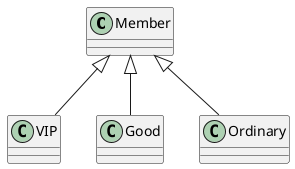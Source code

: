 @startuml
Member <|-- VIP
Member <|-- Good
Member <|-- Ordinary
@enduml

@startuml
Member "1..*" --> "1" MemberShip
MemberShip <|-- VIP
MemberShip <|-- Good
MemberShip <|-- Ordinary
@enduml
